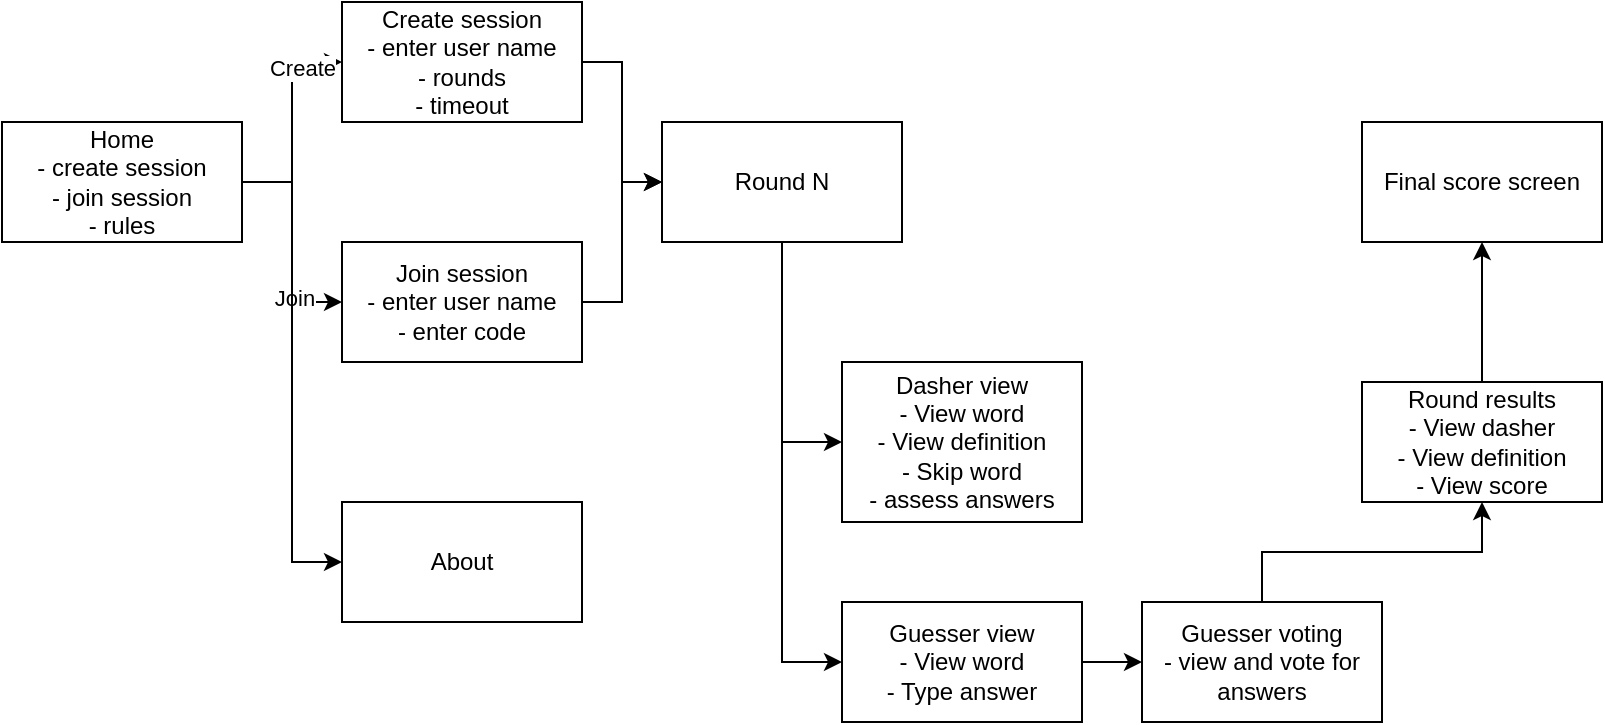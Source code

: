 <mxfile version="20.3.0" type="device"><diagram id="ghLLn7ONot0ZsJl2gsS4" name="Page-1"><mxGraphModel dx="946" dy="613" grid="1" gridSize="10" guides="1" tooltips="1" connect="1" arrows="1" fold="1" page="1" pageScale="1" pageWidth="827" pageHeight="1169" math="0" shadow="0"><root><mxCell id="0"/><mxCell id="1" parent="0"/><mxCell id="nuLzDCv-hB8pwxPom00j-4" style="edgeStyle=orthogonalEdgeStyle;rounded=0;orthogonalLoop=1;jettySize=auto;html=1;entryX=0;entryY=0.5;entryDx=0;entryDy=0;" edge="1" parent="1" source="nuLzDCv-hB8pwxPom00j-1" target="nuLzDCv-hB8pwxPom00j-2"><mxGeometry relative="1" as="geometry"/></mxCell><mxCell id="nuLzDCv-hB8pwxPom00j-7" value="Create" style="edgeLabel;html=1;align=center;verticalAlign=middle;resizable=0;points=[];" vertex="1" connectable="0" parent="nuLzDCv-hB8pwxPom00j-4"><mxGeometry x="0.64" y="-2" relative="1" as="geometry"><mxPoint y="1" as="offset"/></mxGeometry></mxCell><mxCell id="nuLzDCv-hB8pwxPom00j-5" style="edgeStyle=orthogonalEdgeStyle;rounded=0;orthogonalLoop=1;jettySize=auto;html=1;exitX=1;exitY=0.5;exitDx=0;exitDy=0;entryX=0;entryY=0.5;entryDx=0;entryDy=0;" edge="1" parent="1" source="nuLzDCv-hB8pwxPom00j-1" target="nuLzDCv-hB8pwxPom00j-3"><mxGeometry relative="1" as="geometry"/></mxCell><mxCell id="nuLzDCv-hB8pwxPom00j-6" value="Join" style="edgeLabel;html=1;align=center;verticalAlign=middle;resizable=0;points=[];" vertex="1" connectable="0" parent="nuLzDCv-hB8pwxPom00j-5"><mxGeometry x="0.495" y="1" relative="1" as="geometry"><mxPoint y="1" as="offset"/></mxGeometry></mxCell><mxCell id="nuLzDCv-hB8pwxPom00j-22" style="edgeStyle=orthogonalEdgeStyle;rounded=0;orthogonalLoop=1;jettySize=auto;html=1;entryX=0;entryY=0.5;entryDx=0;entryDy=0;" edge="1" parent="1" source="nuLzDCv-hB8pwxPom00j-1" target="nuLzDCv-hB8pwxPom00j-21"><mxGeometry relative="1" as="geometry"/></mxCell><mxCell id="nuLzDCv-hB8pwxPom00j-1" value="Home&lt;br&gt;- create session&lt;br&gt;- join session&lt;br&gt;- rules" style="rounded=0;whiteSpace=wrap;html=1;" vertex="1" parent="1"><mxGeometry x="20" y="80" width="120" height="60" as="geometry"/></mxCell><mxCell id="nuLzDCv-hB8pwxPom00j-9" style="edgeStyle=orthogonalEdgeStyle;rounded=0;orthogonalLoop=1;jettySize=auto;html=1;entryX=0;entryY=0.5;entryDx=0;entryDy=0;" edge="1" parent="1" source="nuLzDCv-hB8pwxPom00j-2" target="nuLzDCv-hB8pwxPom00j-8"><mxGeometry relative="1" as="geometry"/></mxCell><mxCell id="nuLzDCv-hB8pwxPom00j-2" value="Create session&lt;br&gt;- enter user name&lt;br&gt;- rounds&lt;br&gt;- timeout" style="rounded=0;whiteSpace=wrap;html=1;" vertex="1" parent="1"><mxGeometry x="190" y="20" width="120" height="60" as="geometry"/></mxCell><mxCell id="nuLzDCv-hB8pwxPom00j-10" style="edgeStyle=orthogonalEdgeStyle;rounded=0;orthogonalLoop=1;jettySize=auto;html=1;entryX=0;entryY=0.5;entryDx=0;entryDy=0;" edge="1" parent="1" source="nuLzDCv-hB8pwxPom00j-3" target="nuLzDCv-hB8pwxPom00j-8"><mxGeometry relative="1" as="geometry"/></mxCell><mxCell id="nuLzDCv-hB8pwxPom00j-3" value="Join session&lt;br&gt;- enter user name&lt;br&gt;- enter code" style="rounded=0;whiteSpace=wrap;html=1;" vertex="1" parent="1"><mxGeometry x="190" y="140" width="120" height="60" as="geometry"/></mxCell><mxCell id="nuLzDCv-hB8pwxPom00j-15" style="edgeStyle=orthogonalEdgeStyle;rounded=0;orthogonalLoop=1;jettySize=auto;html=1;entryX=0;entryY=0.5;entryDx=0;entryDy=0;" edge="1" parent="1" source="nuLzDCv-hB8pwxPom00j-8" target="nuLzDCv-hB8pwxPom00j-11"><mxGeometry relative="1" as="geometry"/></mxCell><mxCell id="nuLzDCv-hB8pwxPom00j-16" style="edgeStyle=orthogonalEdgeStyle;rounded=0;orthogonalLoop=1;jettySize=auto;html=1;entryX=0;entryY=0.5;entryDx=0;entryDy=0;" edge="1" parent="1" source="nuLzDCv-hB8pwxPom00j-8" target="nuLzDCv-hB8pwxPom00j-12"><mxGeometry relative="1" as="geometry"/></mxCell><mxCell id="nuLzDCv-hB8pwxPom00j-8" value="Round N" style="rounded=0;whiteSpace=wrap;html=1;" vertex="1" parent="1"><mxGeometry x="350" y="80" width="120" height="60" as="geometry"/></mxCell><mxCell id="nuLzDCv-hB8pwxPom00j-11" value="Dasher view&lt;br&gt;- View word&lt;br&gt;- View definition&lt;br&gt;- Skip word&lt;br&gt;- assess answers" style="rounded=0;whiteSpace=wrap;html=1;" vertex="1" parent="1"><mxGeometry x="440" y="200" width="120" height="80" as="geometry"/></mxCell><mxCell id="nuLzDCv-hB8pwxPom00j-24" style="edgeStyle=orthogonalEdgeStyle;rounded=0;orthogonalLoop=1;jettySize=auto;html=1;" edge="1" parent="1" source="nuLzDCv-hB8pwxPom00j-12" target="nuLzDCv-hB8pwxPom00j-23"><mxGeometry relative="1" as="geometry"/></mxCell><mxCell id="nuLzDCv-hB8pwxPom00j-12" value="Guesser view&lt;br&gt;- View word&lt;br&gt;- Type answer" style="rounded=0;whiteSpace=wrap;html=1;" vertex="1" parent="1"><mxGeometry x="440" y="320" width="120" height="60" as="geometry"/></mxCell><mxCell id="nuLzDCv-hB8pwxPom00j-26" style="edgeStyle=orthogonalEdgeStyle;rounded=0;orthogonalLoop=1;jettySize=auto;html=1;entryX=0.5;entryY=1;entryDx=0;entryDy=0;" edge="1" parent="1" source="nuLzDCv-hB8pwxPom00j-13" target="nuLzDCv-hB8pwxPom00j-14"><mxGeometry relative="1" as="geometry"/></mxCell><mxCell id="nuLzDCv-hB8pwxPom00j-13" value="Round results&lt;br&gt;- View dasher&lt;br&gt;- View definition&lt;br&gt;- View score" style="rounded=0;whiteSpace=wrap;html=1;" vertex="1" parent="1"><mxGeometry x="700" y="210" width="120" height="60" as="geometry"/></mxCell><mxCell id="nuLzDCv-hB8pwxPom00j-14" value="Final score screen" style="rounded=0;whiteSpace=wrap;html=1;" vertex="1" parent="1"><mxGeometry x="700" y="80" width="120" height="60" as="geometry"/></mxCell><mxCell id="nuLzDCv-hB8pwxPom00j-21" value="About" style="rounded=0;whiteSpace=wrap;html=1;" vertex="1" parent="1"><mxGeometry x="190" y="270" width="120" height="60" as="geometry"/></mxCell><mxCell id="nuLzDCv-hB8pwxPom00j-25" style="edgeStyle=orthogonalEdgeStyle;rounded=0;orthogonalLoop=1;jettySize=auto;html=1;entryX=0.5;entryY=1;entryDx=0;entryDy=0;" edge="1" parent="1" source="nuLzDCv-hB8pwxPom00j-23" target="nuLzDCv-hB8pwxPom00j-13"><mxGeometry relative="1" as="geometry"/></mxCell><mxCell id="nuLzDCv-hB8pwxPom00j-23" value="Guesser voting&lt;br&gt;- view and vote for answers" style="rounded=0;whiteSpace=wrap;html=1;" vertex="1" parent="1"><mxGeometry x="590" y="320" width="120" height="60" as="geometry"/></mxCell></root></mxGraphModel></diagram></mxfile>